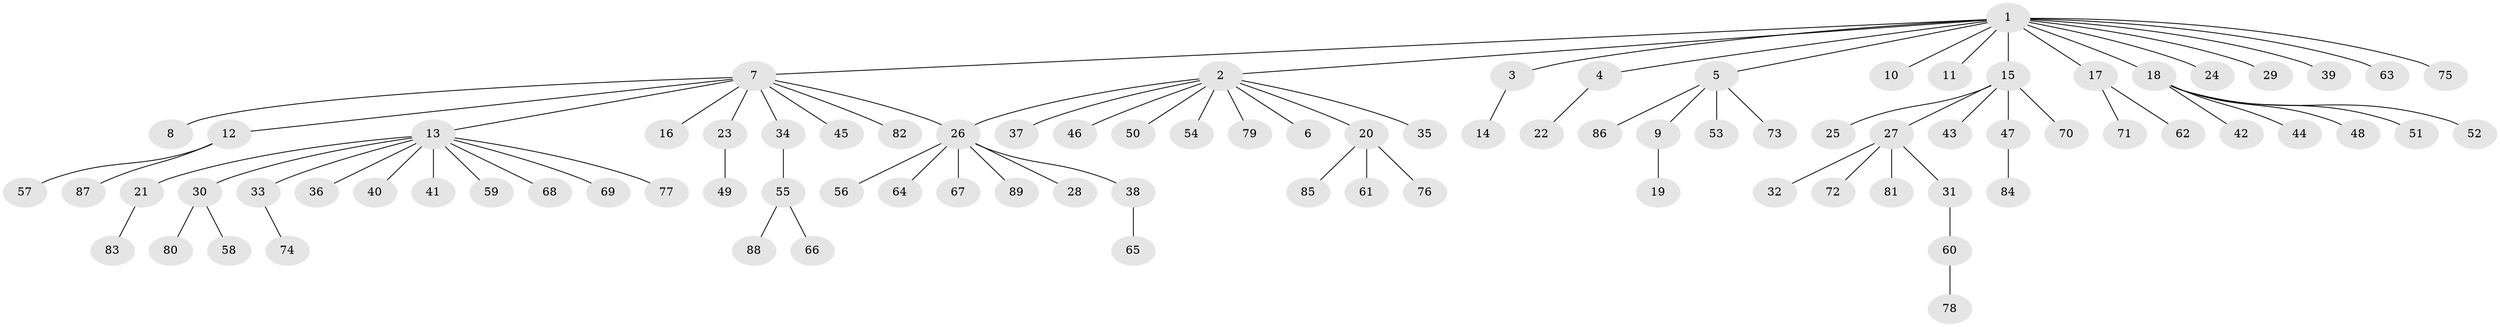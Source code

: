 // coarse degree distribution, {1: 0.7777777777777778, 4: 0.037037037037037035, 10: 0.037037037037037035, 5: 0.07407407407407407, 7: 0.037037037037037035, 2: 0.037037037037037035}
// Generated by graph-tools (version 1.1) at 2025/36/03/04/25 23:36:47]
// undirected, 89 vertices, 89 edges
graph export_dot {
  node [color=gray90,style=filled];
  1;
  2;
  3;
  4;
  5;
  6;
  7;
  8;
  9;
  10;
  11;
  12;
  13;
  14;
  15;
  16;
  17;
  18;
  19;
  20;
  21;
  22;
  23;
  24;
  25;
  26;
  27;
  28;
  29;
  30;
  31;
  32;
  33;
  34;
  35;
  36;
  37;
  38;
  39;
  40;
  41;
  42;
  43;
  44;
  45;
  46;
  47;
  48;
  49;
  50;
  51;
  52;
  53;
  54;
  55;
  56;
  57;
  58;
  59;
  60;
  61;
  62;
  63;
  64;
  65;
  66;
  67;
  68;
  69;
  70;
  71;
  72;
  73;
  74;
  75;
  76;
  77;
  78;
  79;
  80;
  81;
  82;
  83;
  84;
  85;
  86;
  87;
  88;
  89;
  1 -- 2;
  1 -- 3;
  1 -- 4;
  1 -- 5;
  1 -- 7;
  1 -- 10;
  1 -- 11;
  1 -- 15;
  1 -- 17;
  1 -- 18;
  1 -- 24;
  1 -- 29;
  1 -- 39;
  1 -- 63;
  1 -- 75;
  2 -- 6;
  2 -- 20;
  2 -- 26;
  2 -- 35;
  2 -- 37;
  2 -- 46;
  2 -- 50;
  2 -- 54;
  2 -- 79;
  3 -- 14;
  4 -- 22;
  5 -- 9;
  5 -- 53;
  5 -- 73;
  5 -- 86;
  7 -- 8;
  7 -- 12;
  7 -- 13;
  7 -- 16;
  7 -- 23;
  7 -- 26;
  7 -- 34;
  7 -- 45;
  7 -- 82;
  9 -- 19;
  12 -- 57;
  12 -- 87;
  13 -- 21;
  13 -- 30;
  13 -- 33;
  13 -- 36;
  13 -- 40;
  13 -- 41;
  13 -- 59;
  13 -- 68;
  13 -- 69;
  13 -- 77;
  15 -- 25;
  15 -- 27;
  15 -- 43;
  15 -- 47;
  15 -- 70;
  17 -- 62;
  17 -- 71;
  18 -- 42;
  18 -- 44;
  18 -- 48;
  18 -- 51;
  18 -- 52;
  20 -- 61;
  20 -- 76;
  20 -- 85;
  21 -- 83;
  23 -- 49;
  26 -- 28;
  26 -- 38;
  26 -- 56;
  26 -- 64;
  26 -- 67;
  26 -- 89;
  27 -- 31;
  27 -- 32;
  27 -- 72;
  27 -- 81;
  30 -- 58;
  30 -- 80;
  31 -- 60;
  33 -- 74;
  34 -- 55;
  38 -- 65;
  47 -- 84;
  55 -- 66;
  55 -- 88;
  60 -- 78;
}
